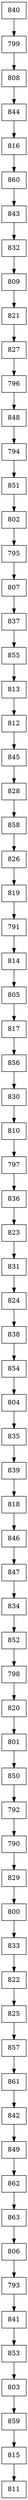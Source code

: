 digraph G {
  node [shape=record];
  node0 [label="{840}"];
  node0 -> node1;
  node1 [label="{799}"];
  node1 -> node2;
  node2 [label="{808}"];
  node2 -> node3;
  node3 [label="{844}"];
  node3 -> node4;
  node4 [label="{816}"];
  node4 -> node5;
  node5 [label="{860}"];
  node5 -> node6;
  node6 [label="{843}"];
  node6 -> node7;
  node7 [label="{832}"];
  node7 -> node8;
  node8 [label="{809}"];
  node8 -> node9;
  node9 [label="{821}"];
  node9 -> node10;
  node10 [label="{827}"];
  node10 -> node11;
  node11 [label="{796}"];
  node11 -> node12;
  node12 [label="{848}"];
  node12 -> node13;
  node13 [label="{794}"];
  node13 -> node14;
  node14 [label="{851}"];
  node14 -> node15;
  node15 [label="{802}"];
  node15 -> node16;
  node16 [label="{795}"];
  node16 -> node17;
  node17 [label="{807}"];
  node17 -> node18;
  node18 [label="{837}"];
  node18 -> node19;
  node19 [label="{855}"];
  node19 -> node20;
  node20 [label="{813}"];
  node20 -> node21;
  node21 [label="{812}"];
  node21 -> node22;
  node22 [label="{845}"];
  node22 -> node23;
  node23 [label="{828}"];
  node23 -> node24;
  node24 [label="{858}"];
  node24 -> node25;
  node25 [label="{826}"];
  node25 -> node26;
  node26 [label="{819}"];
  node26 -> node27;
  node27 [label="{791}"];
  node27 -> node28;
  node28 [label="{814}"];
  node28 -> node29;
  node29 [label="{805}"];
  node29 -> node30;
  node30 [label="{817}"];
  node30 -> node31;
  node31 [label="{856}"];
  node31 -> node32;
  node32 [label="{830}"];
  node32 -> node33;
  node33 [label="{810}"];
  node33 -> node34;
  node34 [label="{797}"];
  node34 -> node35;
  node35 [label="{836}"];
  node35 -> node36;
  node36 [label="{823}"];
  node36 -> node37;
  node37 [label="{831}"];
  node37 -> node38;
  node38 [label="{824}"];
  node38 -> node39;
  node39 [label="{838}"];
  node39 -> node40;
  node40 [label="{854}"];
  node40 -> node41;
  node41 [label="{804}"];
  node41 -> node42;
  node42 [label="{835}"];
  node42 -> node43;
  node43 [label="{839}"];
  node43 -> node44;
  node44 [label="{818}"];
  node44 -> node45;
  node45 [label="{846}"];
  node45 -> node46;
  node46 [label="{847}"];
  node46 -> node47;
  node47 [label="{834}"];
  node47 -> node48;
  node48 [label="{852}"];
  node48 -> node49;
  node49 [label="{798}"];
  node49 -> node50;
  node50 [label="{820}"];
  node50 -> node51;
  node51 [label="{801}"];
  node51 -> node52;
  node52 [label="{850}"];
  node52 -> node53;
  node53 [label="{792}"];
  node53 -> node54;
  node54 [label="{790}"];
  node54 -> node55;
  node55 [label="{829}"];
  node55 -> node56;
  node56 [label="{800}"];
  node56 -> node57;
  node57 [label="{833}"];
  node57 -> node58;
  node58 [label="{822}"];
  node58 -> node59;
  node59 [label="{825}"];
  node59 -> node60;
  node60 [label="{857}"];
  node60 -> node61;
  node61 [label="{861}"];
  node61 -> node62;
  node62 [label="{842}"];
  node62 -> node63;
  node63 [label="{849}"];
  node63 -> node64;
  node64 [label="{862}"];
  node64 -> node65;
  node65 [label="{863}"];
  node65 -> node66;
  node66 [label="{806}"];
  node66 -> node67;
  node67 [label="{793}"];
  node67 -> node68;
  node68 [label="{841}"];
  node68 -> node69;
  node69 [label="{853}"];
  node69 -> node70;
  node70 [label="{803}"];
  node70 -> node71;
  node71 [label="{859}"];
  node71 -> node72;
  node72 [label="{815}"];
  node72 -> node73;
  node73 [label="{811}"];
}
